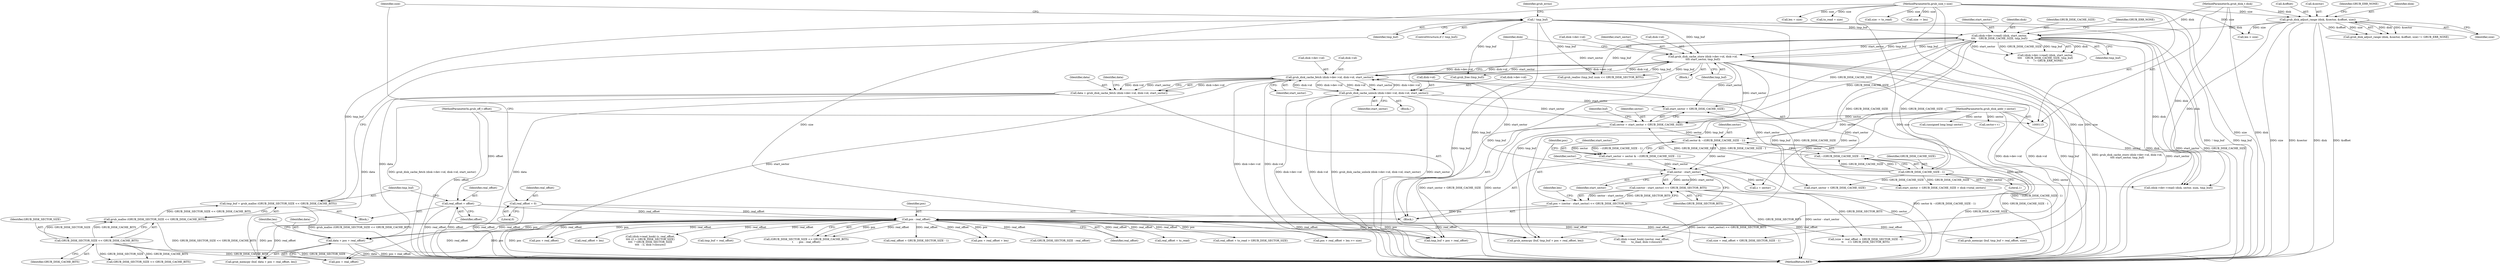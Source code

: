 digraph "0_radare2_c57997e76ec70862174a1b3b3aeb62a6f8570e85@pointer" {
"1000230" [label="(Call,data + pos + real_offset)"];
"1000196" [label="(Call,data = grub_disk_cache_fetch (disk->dev->id, disk->id, start_sector))"];
"1000198" [label="(Call,grub_disk_cache_fetch (disk->dev->id, disk->id, start_sector))"];
"1000236" [label="(Call,grub_disk_cache_unlock (disk->dev->id, disk->id, start_sector))"];
"1000372" [label="(Call,grub_disk_cache_store (disk->dev->id, disk->id,\n\t\t\t\t start_sector, tmp_buf))"];
"1000258" [label="(Call,(disk->dev->read) (disk, start_sector,\n\t\t\t\t    GRUB_DISK_CACHE_SIZE, tmp_buf))"];
"1000124" [label="(Call,grub_disk_adjust_range (disk, &sector, &offset, size))"];
"1000114" [label="(MethodParameterIn,grub_disk_t disk)"];
"1000117" [label="(MethodParameterIn,grub_size_t size)"];
"1000170" [label="(Call,GRUB_DISK_CACHE_SIZE - 1)"];
"1000154" [label="(Call,! tmp_buf)"];
"1000147" [label="(Call,tmp_buf = grub_malloc (GRUB_DISK_SECTOR_SIZE << GRUB_DISK_CACHE_BITS))"];
"1000149" [label="(Call,grub_malloc (GRUB_DISK_SECTOR_SIZE << GRUB_DISK_CACHE_BITS))"];
"1000150" [label="(Call,GRUB_DISK_SECTOR_SIZE << GRUB_DISK_CACHE_BITS)"];
"1000176" [label="(Call,sector - start_sector)"];
"1000167" [label="(Call,sector & ~(GRUB_DISK_CACHE_SIZE - 1))"];
"1000428" [label="(Call,sector = start_sector + GRUB_DISK_CACHE_SIZE)"];
"1000115" [label="(MethodParameterIn,grub_disk_addr_t sector)"];
"1000169" [label="(Call,~(GRUB_DISK_CACHE_SIZE - 1))"];
"1000165" [label="(Call,start_sector = sector & ~(GRUB_DISK_CACHE_SIZE - 1))"];
"1000186" [label="(Call,pos - real_offset)"];
"1000173" [label="(Call,pos = (sector - start_sector) << GRUB_DISK_SECTOR_BITS)"];
"1000175" [label="(Call,(sector - start_sector) << GRUB_DISK_SECTOR_BITS)"];
"1000445" [label="(Call,real_offset = 0)"];
"1000144" [label="(Call,real_offset = offset)"];
"1000116" [label="(MethodParameterIn,grub_off_t offset)"];
"1000147" [label="(Call,tmp_buf = grub_malloc (GRUB_DISK_SECTOR_SIZE << GRUB_DISK_CACHE_BITS))"];
"1000232" [label="(Call,pos + real_offset)"];
"1000296" [label="(Call,(disk->dev->read) (disk, sector, num, tmp_buf))"];
"1000332" [label="(Call,real_offset + to_read)"];
"1000257" [label="(Call,(disk->dev->read) (disk, start_sector,\n\t\t\t\t    GRUB_DISK_CACHE_SIZE, tmp_buf)\n\t      != GRUB_ERR_NONE)"];
"1000313" [label="(Call,grub_memcpy (buf, tmp_buf + real_offset, size))"];
"1000331" [label="(Call,real_offset + to_read > GRUB_DISK_SECTOR_SIZE)"];
"1000145" [label="(Identifier,real_offset)"];
"1000157" [label="(Identifier,grub_errno)"];
"1000262" [label="(Identifier,tmp_buf)"];
"1000126" [label="(Call,&sector)"];
"1000204" [label="(Call,disk->id)"];
"1000131" [label="(Identifier,GRUB_ERR_NONE)"];
"1000215" [label="(Call,pos + real_offset + len >= size)"];
"1000389" [label="(Call,s = sector)"];
"1000366" [label="(Call,tmp_buf + pos + real_offset)"];
"1000245" [label="(Identifier,start_sector)"];
"1000263" [label="(Identifier,GRUB_ERR_NONE)"];
"1000170" [label="(Call,GRUB_DISK_CACHE_SIZE - 1)"];
"1000429" [label="(Identifier,sector)"];
"1000446" [label="(Identifier,real_offset)"];
"1000114" [label="(MethodParameterIn,grub_disk_t disk)"];
"1000196" [label="(Call,data = grub_disk_cache_fetch (disk->dev->id, disk->id, start_sector))"];
"1000183" [label="(Call,GRUB_DISK_SECTOR_SIZE << GRUB_DISK_CACHE_BITS)"];
"1000155" [label="(Identifier,tmp_buf)"];
"1000176" [label="(Call,sector - start_sector)"];
"1000167" [label="(Call,sector & ~(GRUB_DISK_CACHE_SIZE - 1))"];
"1000207" [label="(Identifier,start_sector)"];
"1000373" [label="(Call,disk->dev->id)"];
"1000149" [label="(Call,grub_malloc (GRUB_DISK_SECTOR_SIZE << GRUB_DISK_CACHE_BITS))"];
"1000382" [label="(Identifier,tmp_buf)"];
"1000235" [label="(Identifier,len)"];
"1000260" [label="(Identifier,start_sector)"];
"1000125" [label="(Identifier,disk)"];
"1000251" [label="(Call,start_sector + GRUB_DISK_CACHE_SIZE)"];
"1000237" [label="(Call,disk->dev->id)"];
"1000153" [label="(ControlStructure,if (! tmp_buf))"];
"1000166" [label="(Identifier,start_sector)"];
"1000150" [label="(Call,GRUB_DISK_SECTOR_SIZE << GRUB_DISK_CACHE_BITS)"];
"1000144" [label="(Call,real_offset = offset)"];
"1000447" [label="(Literal,0)"];
"1000179" [label="(Identifier,GRUB_DISK_SECTOR_BITS)"];
"1000199" [label="(Call,disk->dev->id)"];
"1000273" [label="(Call,size + real_offset + GRUB_DISK_SECTOR_SIZE - 1)"];
"1000119" [label="(Block,)"];
"1000230" [label="(Call,data + pos + real_offset)"];
"1000124" [label="(Call,grub_disk_adjust_range (disk, &sector, &offset, size))"];
"1000177" [label="(Identifier,sector)"];
"1000434" [label="(Identifier,buf)"];
"1000453" [label="(MethodReturn,RET)"];
"1000115" [label="(MethodParameterIn,grub_disk_addr_t sector)"];
"1000181" [label="(Identifier,len)"];
"1000154" [label="(Call,! tmp_buf)"];
"1000236" [label="(Call,grub_disk_cache_unlock (disk->dev->id, disk->id, start_sector))"];
"1000385" [label="(Identifier,disk)"];
"1000341" [label="(Call,(disk->read_hook) (sector, real_offset,\n\t\t\t\t       to_read, disk->closure))"];
"1000174" [label="(Identifier,pos)"];
"1000372" [label="(Call,grub_disk_cache_store (disk->dev->id, disk->id,\n\t\t\t\t start_sector, tmp_buf))"];
"1000368" [label="(Call,pos + real_offset)"];
"1000218" [label="(Call,real_offset + len)"];
"1000173" [label="(Call,pos = (sector - start_sector) << GRUB_DISK_SECTOR_BITS)"];
"1000210" [label="(Block,)"];
"1000123" [label="(Call,grub_disk_adjust_range (disk, &sector, &offset, size) != GRUB_ERR_NONE)"];
"1000399" [label="(Call,(disk->read_hook) (s, real_offset,\n\t\t\t\t ((l > GRUB_DISK_SECTOR_SIZE)\n\t\t\t\t  ? GRUB_DISK_SECTOR_SIZE\n\t\t\t\t  : l), disk->closure))"];
"1000137" [label="(Call,(unsigned long long) sector)"];
"1000151" [label="(Identifier,GRUB_DISK_SECTOR_SIZE)"];
"1000175" [label="(Call,(sector - start_sector) << GRUB_DISK_SECTOR_BITS)"];
"1000148" [label="(Identifier,tmp_buf)"];
"1000250" [label="(Call,start_sector + GRUB_DISK_CACHE_SIZE > disk->total_sectors)"];
"1000116" [label="(MethodParameterIn,grub_off_t offset)"];
"1000198" [label="(Call,grub_disk_cache_fetch (disk->dev->id, disk->id, start_sector))"];
"1000160" [label="(Block,)"];
"1000315" [label="(Call,tmp_buf + real_offset)"];
"1000231" [label="(Identifier,data)"];
"1000165" [label="(Call,start_sector = sector & ~(GRUB_DISK_CACHE_SIZE - 1))"];
"1000146" [label="(Identifier,offset)"];
"1000117" [label="(MethodParameterIn,grub_size_t size)"];
"1000381" [label="(Identifier,start_sector)"];
"1000182" [label="(Call,(GRUB_DISK_SECTOR_SIZE << GRUB_DISK_CACHE_BITS)\n\t     - pos - real_offset)"];
"1000209" [label="(Identifier,data)"];
"1000259" [label="(Identifier,disk)"];
"1000428" [label="(Call,sector = start_sector + GRUB_DISK_CACHE_SIZE)"];
"1000152" [label="(Identifier,GRUB_DISK_CACHE_BITS)"];
"1000430" [label="(Call,start_sector + GRUB_DISK_CACHE_SIZE)"];
"1000378" [label="(Call,disk->id)"];
"1000275" [label="(Call,real_offset + GRUB_DISK_SECTOR_SIZE - 1)"];
"1000169" [label="(Call,~(GRUB_DISK_CACHE_SIZE - 1))"];
"1000193" [label="(Call,len = size)"];
"1000186" [label="(Call,pos - real_offset)"];
"1000197" [label="(Identifier,data)"];
"1000283" [label="(Call,grub_realloc (tmp_buf, num << GRUB_DISK_SECTOR_BITS))"];
"1000327" [label="(Call,to_read = size)"];
"1000178" [label="(Identifier,start_sector)"];
"1000190" [label="(Call,len > size)"];
"1000258" [label="(Call,(disk->dev->read) (disk, start_sector,\n\t\t\t\t    GRUB_DISK_CACHE_SIZE, tmp_buf))"];
"1000216" [label="(Call,pos + real_offset + len)"];
"1000449" [label="(Call,grub_free (tmp_buf))"];
"1000355" [label="(Call,size -= to_read)"];
"1000130" [label="(Identifier,size)"];
"1000159" [label="(Identifier,size)"];
"1000172" [label="(Literal,1)"];
"1000353" [label="(Call,sector++)"];
"1000242" [label="(Call,disk->id)"];
"1000338" [label="(Call,GRUB_DISK_SECTOR_SIZE - real_offset)"];
"1000228" [label="(Call,grub_memcpy (buf, data + pos + real_offset, len))"];
"1000364" [label="(Call,grub_memcpy (buf, tmp_buf + pos + real_offset, len))"];
"1000128" [label="(Call,&offset)"];
"1000168" [label="(Identifier,sector)"];
"1000261" [label="(Identifier,GRUB_DISK_CACHE_SIZE)"];
"1000188" [label="(Identifier,real_offset)"];
"1000272" [label="(Call,(size + real_offset + GRUB_DISK_SECTOR_SIZE - 1)\n\t\t     >> GRUB_DISK_SECTOR_BITS)"];
"1000445" [label="(Call,real_offset = 0)"];
"1000442" [label="(Call,size -= len)"];
"1000247" [label="(Block,)"];
"1000187" [label="(Identifier,pos)"];
"1000171" [label="(Identifier,GRUB_DISK_CACHE_SIZE)"];
"1000230" -> "1000228"  [label="AST: "];
"1000230" -> "1000232"  [label="CFG: "];
"1000231" -> "1000230"  [label="AST: "];
"1000232" -> "1000230"  [label="AST: "];
"1000235" -> "1000230"  [label="CFG: "];
"1000230" -> "1000453"  [label="DDG: data"];
"1000230" -> "1000453"  [label="DDG: pos + real_offset"];
"1000196" -> "1000230"  [label="DDG: data"];
"1000186" -> "1000230"  [label="DDG: pos"];
"1000186" -> "1000230"  [label="DDG: real_offset"];
"1000196" -> "1000160"  [label="AST: "];
"1000196" -> "1000198"  [label="CFG: "];
"1000197" -> "1000196"  [label="AST: "];
"1000198" -> "1000196"  [label="AST: "];
"1000209" -> "1000196"  [label="CFG: "];
"1000196" -> "1000453"  [label="DDG: data"];
"1000196" -> "1000453"  [label="DDG: grub_disk_cache_fetch (disk->dev->id, disk->id, start_sector)"];
"1000198" -> "1000196"  [label="DDG: disk->dev->id"];
"1000198" -> "1000196"  [label="DDG: disk->id"];
"1000198" -> "1000196"  [label="DDG: start_sector"];
"1000196" -> "1000228"  [label="DDG: data"];
"1000198" -> "1000207"  [label="CFG: "];
"1000199" -> "1000198"  [label="AST: "];
"1000204" -> "1000198"  [label="AST: "];
"1000207" -> "1000198"  [label="AST: "];
"1000198" -> "1000453"  [label="DDG: start_sector"];
"1000198" -> "1000453"  [label="DDG: disk->dev->id"];
"1000198" -> "1000453"  [label="DDG: disk->id"];
"1000236" -> "1000198"  [label="DDG: disk->dev->id"];
"1000236" -> "1000198"  [label="DDG: disk->id"];
"1000372" -> "1000198"  [label="DDG: disk->dev->id"];
"1000372" -> "1000198"  [label="DDG: disk->id"];
"1000176" -> "1000198"  [label="DDG: start_sector"];
"1000198" -> "1000236"  [label="DDG: disk->dev->id"];
"1000198" -> "1000236"  [label="DDG: disk->id"];
"1000198" -> "1000236"  [label="DDG: start_sector"];
"1000198" -> "1000250"  [label="DDG: start_sector"];
"1000198" -> "1000251"  [label="DDG: start_sector"];
"1000198" -> "1000258"  [label="DDG: start_sector"];
"1000198" -> "1000372"  [label="DDG: disk->dev->id"];
"1000198" -> "1000372"  [label="DDG: disk->id"];
"1000198" -> "1000372"  [label="DDG: start_sector"];
"1000236" -> "1000210"  [label="AST: "];
"1000236" -> "1000245"  [label="CFG: "];
"1000237" -> "1000236"  [label="AST: "];
"1000242" -> "1000236"  [label="AST: "];
"1000245" -> "1000236"  [label="AST: "];
"1000385" -> "1000236"  [label="CFG: "];
"1000236" -> "1000453"  [label="DDG: disk->dev->id"];
"1000236" -> "1000453"  [label="DDG: grub_disk_cache_unlock (disk->dev->id, disk->id, start_sector)"];
"1000236" -> "1000453"  [label="DDG: disk->id"];
"1000236" -> "1000453"  [label="DDG: start_sector"];
"1000236" -> "1000428"  [label="DDG: start_sector"];
"1000236" -> "1000430"  [label="DDG: start_sector"];
"1000372" -> "1000247"  [label="AST: "];
"1000372" -> "1000382"  [label="CFG: "];
"1000373" -> "1000372"  [label="AST: "];
"1000378" -> "1000372"  [label="AST: "];
"1000381" -> "1000372"  [label="AST: "];
"1000382" -> "1000372"  [label="AST: "];
"1000385" -> "1000372"  [label="CFG: "];
"1000372" -> "1000453"  [label="DDG: disk->dev->id"];
"1000372" -> "1000453"  [label="DDG: disk->id"];
"1000372" -> "1000453"  [label="DDG: tmp_buf"];
"1000372" -> "1000453"  [label="DDG: grub_disk_cache_store (disk->dev->id, disk->id,\n\t\t\t\t start_sector, tmp_buf)"];
"1000372" -> "1000453"  [label="DDG: start_sector"];
"1000372" -> "1000258"  [label="DDG: tmp_buf"];
"1000372" -> "1000283"  [label="DDG: tmp_buf"];
"1000372" -> "1000364"  [label="DDG: tmp_buf"];
"1000372" -> "1000366"  [label="DDG: tmp_buf"];
"1000258" -> "1000372"  [label="DDG: start_sector"];
"1000258" -> "1000372"  [label="DDG: tmp_buf"];
"1000154" -> "1000372"  [label="DDG: tmp_buf"];
"1000372" -> "1000428"  [label="DDG: start_sector"];
"1000372" -> "1000430"  [label="DDG: start_sector"];
"1000372" -> "1000449"  [label="DDG: tmp_buf"];
"1000258" -> "1000257"  [label="AST: "];
"1000258" -> "1000262"  [label="CFG: "];
"1000259" -> "1000258"  [label="AST: "];
"1000260" -> "1000258"  [label="AST: "];
"1000261" -> "1000258"  [label="AST: "];
"1000262" -> "1000258"  [label="AST: "];
"1000263" -> "1000258"  [label="CFG: "];
"1000258" -> "1000453"  [label="DDG: disk"];
"1000258" -> "1000453"  [label="DDG: start_sector"];
"1000258" -> "1000453"  [label="DDG: GRUB_DISK_CACHE_SIZE"];
"1000258" -> "1000170"  [label="DDG: GRUB_DISK_CACHE_SIZE"];
"1000258" -> "1000257"  [label="DDG: disk"];
"1000258" -> "1000257"  [label="DDG: start_sector"];
"1000258" -> "1000257"  [label="DDG: GRUB_DISK_CACHE_SIZE"];
"1000258" -> "1000257"  [label="DDG: tmp_buf"];
"1000124" -> "1000258"  [label="DDG: disk"];
"1000114" -> "1000258"  [label="DDG: disk"];
"1000170" -> "1000258"  [label="DDG: GRUB_DISK_CACHE_SIZE"];
"1000154" -> "1000258"  [label="DDG: tmp_buf"];
"1000258" -> "1000283"  [label="DDG: tmp_buf"];
"1000258" -> "1000296"  [label="DDG: disk"];
"1000258" -> "1000364"  [label="DDG: tmp_buf"];
"1000258" -> "1000366"  [label="DDG: tmp_buf"];
"1000258" -> "1000428"  [label="DDG: GRUB_DISK_CACHE_SIZE"];
"1000258" -> "1000430"  [label="DDG: GRUB_DISK_CACHE_SIZE"];
"1000124" -> "1000123"  [label="AST: "];
"1000124" -> "1000130"  [label="CFG: "];
"1000125" -> "1000124"  [label="AST: "];
"1000126" -> "1000124"  [label="AST: "];
"1000128" -> "1000124"  [label="AST: "];
"1000130" -> "1000124"  [label="AST: "];
"1000131" -> "1000124"  [label="CFG: "];
"1000124" -> "1000453"  [label="DDG: size"];
"1000124" -> "1000453"  [label="DDG: &sector"];
"1000124" -> "1000453"  [label="DDG: disk"];
"1000124" -> "1000453"  [label="DDG: &offset"];
"1000124" -> "1000123"  [label="DDG: disk"];
"1000124" -> "1000123"  [label="DDG: &sector"];
"1000124" -> "1000123"  [label="DDG: &offset"];
"1000124" -> "1000123"  [label="DDG: size"];
"1000114" -> "1000124"  [label="DDG: disk"];
"1000117" -> "1000124"  [label="DDG: size"];
"1000124" -> "1000190"  [label="DDG: size"];
"1000124" -> "1000296"  [label="DDG: disk"];
"1000114" -> "1000113"  [label="AST: "];
"1000114" -> "1000453"  [label="DDG: disk"];
"1000114" -> "1000296"  [label="DDG: disk"];
"1000117" -> "1000113"  [label="AST: "];
"1000117" -> "1000453"  [label="DDG: size"];
"1000117" -> "1000190"  [label="DDG: size"];
"1000117" -> "1000193"  [label="DDG: size"];
"1000117" -> "1000215"  [label="DDG: size"];
"1000117" -> "1000272"  [label="DDG: size"];
"1000117" -> "1000273"  [label="DDG: size"];
"1000117" -> "1000313"  [label="DDG: size"];
"1000117" -> "1000327"  [label="DDG: size"];
"1000117" -> "1000355"  [label="DDG: size"];
"1000117" -> "1000442"  [label="DDG: size"];
"1000170" -> "1000169"  [label="AST: "];
"1000170" -> "1000172"  [label="CFG: "];
"1000171" -> "1000170"  [label="AST: "];
"1000172" -> "1000170"  [label="AST: "];
"1000169" -> "1000170"  [label="CFG: "];
"1000170" -> "1000453"  [label="DDG: GRUB_DISK_CACHE_SIZE"];
"1000170" -> "1000169"  [label="DDG: GRUB_DISK_CACHE_SIZE"];
"1000170" -> "1000169"  [label="DDG: 1"];
"1000170" -> "1000250"  [label="DDG: GRUB_DISK_CACHE_SIZE"];
"1000170" -> "1000251"  [label="DDG: GRUB_DISK_CACHE_SIZE"];
"1000170" -> "1000428"  [label="DDG: GRUB_DISK_CACHE_SIZE"];
"1000170" -> "1000430"  [label="DDG: GRUB_DISK_CACHE_SIZE"];
"1000154" -> "1000153"  [label="AST: "];
"1000154" -> "1000155"  [label="CFG: "];
"1000155" -> "1000154"  [label="AST: "];
"1000157" -> "1000154"  [label="CFG: "];
"1000159" -> "1000154"  [label="CFG: "];
"1000154" -> "1000453"  [label="DDG: tmp_buf"];
"1000154" -> "1000453"  [label="DDG: ! tmp_buf"];
"1000147" -> "1000154"  [label="DDG: tmp_buf"];
"1000154" -> "1000283"  [label="DDG: tmp_buf"];
"1000154" -> "1000364"  [label="DDG: tmp_buf"];
"1000154" -> "1000366"  [label="DDG: tmp_buf"];
"1000154" -> "1000449"  [label="DDG: tmp_buf"];
"1000147" -> "1000119"  [label="AST: "];
"1000147" -> "1000149"  [label="CFG: "];
"1000148" -> "1000147"  [label="AST: "];
"1000149" -> "1000147"  [label="AST: "];
"1000155" -> "1000147"  [label="CFG: "];
"1000147" -> "1000453"  [label="DDG: grub_malloc (GRUB_DISK_SECTOR_SIZE << GRUB_DISK_CACHE_BITS)"];
"1000149" -> "1000147"  [label="DDG: GRUB_DISK_SECTOR_SIZE << GRUB_DISK_CACHE_BITS"];
"1000149" -> "1000150"  [label="CFG: "];
"1000150" -> "1000149"  [label="AST: "];
"1000149" -> "1000453"  [label="DDG: GRUB_DISK_SECTOR_SIZE << GRUB_DISK_CACHE_BITS"];
"1000150" -> "1000149"  [label="DDG: GRUB_DISK_SECTOR_SIZE"];
"1000150" -> "1000149"  [label="DDG: GRUB_DISK_CACHE_BITS"];
"1000150" -> "1000152"  [label="CFG: "];
"1000151" -> "1000150"  [label="AST: "];
"1000152" -> "1000150"  [label="AST: "];
"1000150" -> "1000453"  [label="DDG: GRUB_DISK_SECTOR_SIZE"];
"1000150" -> "1000453"  [label="DDG: GRUB_DISK_CACHE_BITS"];
"1000150" -> "1000183"  [label="DDG: GRUB_DISK_SECTOR_SIZE"];
"1000150" -> "1000183"  [label="DDG: GRUB_DISK_CACHE_BITS"];
"1000176" -> "1000175"  [label="AST: "];
"1000176" -> "1000178"  [label="CFG: "];
"1000177" -> "1000176"  [label="AST: "];
"1000178" -> "1000176"  [label="AST: "];
"1000179" -> "1000176"  [label="CFG: "];
"1000176" -> "1000453"  [label="DDG: sector"];
"1000176" -> "1000175"  [label="DDG: sector"];
"1000176" -> "1000175"  [label="DDG: start_sector"];
"1000167" -> "1000176"  [label="DDG: sector"];
"1000115" -> "1000176"  [label="DDG: sector"];
"1000165" -> "1000176"  [label="DDG: start_sector"];
"1000176" -> "1000296"  [label="DDG: sector"];
"1000176" -> "1000389"  [label="DDG: sector"];
"1000167" -> "1000165"  [label="AST: "];
"1000167" -> "1000169"  [label="CFG: "];
"1000168" -> "1000167"  [label="AST: "];
"1000169" -> "1000167"  [label="AST: "];
"1000165" -> "1000167"  [label="CFG: "];
"1000167" -> "1000453"  [label="DDG: ~(GRUB_DISK_CACHE_SIZE - 1)"];
"1000167" -> "1000165"  [label="DDG: sector"];
"1000167" -> "1000165"  [label="DDG: ~(GRUB_DISK_CACHE_SIZE - 1)"];
"1000428" -> "1000167"  [label="DDG: sector"];
"1000115" -> "1000167"  [label="DDG: sector"];
"1000169" -> "1000167"  [label="DDG: GRUB_DISK_CACHE_SIZE - 1"];
"1000428" -> "1000160"  [label="AST: "];
"1000428" -> "1000430"  [label="CFG: "];
"1000429" -> "1000428"  [label="AST: "];
"1000430" -> "1000428"  [label="AST: "];
"1000434" -> "1000428"  [label="CFG: "];
"1000428" -> "1000453"  [label="DDG: start_sector + GRUB_DISK_CACHE_SIZE"];
"1000428" -> "1000453"  [label="DDG: sector"];
"1000115" -> "1000428"  [label="DDG: sector"];
"1000115" -> "1000113"  [label="AST: "];
"1000115" -> "1000453"  [label="DDG: sector"];
"1000115" -> "1000137"  [label="DDG: sector"];
"1000115" -> "1000296"  [label="DDG: sector"];
"1000115" -> "1000341"  [label="DDG: sector"];
"1000115" -> "1000353"  [label="DDG: sector"];
"1000115" -> "1000389"  [label="DDG: sector"];
"1000169" -> "1000453"  [label="DDG: GRUB_DISK_CACHE_SIZE - 1"];
"1000165" -> "1000160"  [label="AST: "];
"1000166" -> "1000165"  [label="AST: "];
"1000174" -> "1000165"  [label="CFG: "];
"1000165" -> "1000453"  [label="DDG: sector & ~(GRUB_DISK_CACHE_SIZE - 1)"];
"1000186" -> "1000182"  [label="AST: "];
"1000186" -> "1000188"  [label="CFG: "];
"1000187" -> "1000186"  [label="AST: "];
"1000188" -> "1000186"  [label="AST: "];
"1000182" -> "1000186"  [label="CFG: "];
"1000186" -> "1000453"  [label="DDG: pos"];
"1000186" -> "1000182"  [label="DDG: pos"];
"1000186" -> "1000182"  [label="DDG: real_offset"];
"1000173" -> "1000186"  [label="DDG: pos"];
"1000445" -> "1000186"  [label="DDG: real_offset"];
"1000144" -> "1000186"  [label="DDG: real_offset"];
"1000186" -> "1000215"  [label="DDG: pos"];
"1000186" -> "1000215"  [label="DDG: real_offset"];
"1000186" -> "1000216"  [label="DDG: pos"];
"1000186" -> "1000216"  [label="DDG: real_offset"];
"1000186" -> "1000218"  [label="DDG: real_offset"];
"1000186" -> "1000228"  [label="DDG: pos"];
"1000186" -> "1000228"  [label="DDG: real_offset"];
"1000186" -> "1000232"  [label="DDG: pos"];
"1000186" -> "1000232"  [label="DDG: real_offset"];
"1000186" -> "1000272"  [label="DDG: real_offset"];
"1000186" -> "1000273"  [label="DDG: real_offset"];
"1000186" -> "1000275"  [label="DDG: real_offset"];
"1000186" -> "1000313"  [label="DDG: real_offset"];
"1000186" -> "1000315"  [label="DDG: real_offset"];
"1000186" -> "1000331"  [label="DDG: real_offset"];
"1000186" -> "1000332"  [label="DDG: real_offset"];
"1000186" -> "1000338"  [label="DDG: real_offset"];
"1000186" -> "1000341"  [label="DDG: real_offset"];
"1000186" -> "1000364"  [label="DDG: pos"];
"1000186" -> "1000364"  [label="DDG: real_offset"];
"1000186" -> "1000366"  [label="DDG: pos"];
"1000186" -> "1000366"  [label="DDG: real_offset"];
"1000186" -> "1000368"  [label="DDG: pos"];
"1000186" -> "1000368"  [label="DDG: real_offset"];
"1000186" -> "1000399"  [label="DDG: real_offset"];
"1000173" -> "1000160"  [label="AST: "];
"1000173" -> "1000175"  [label="CFG: "];
"1000174" -> "1000173"  [label="AST: "];
"1000175" -> "1000173"  [label="AST: "];
"1000181" -> "1000173"  [label="CFG: "];
"1000173" -> "1000453"  [label="DDG: (sector - start_sector) << GRUB_DISK_SECTOR_BITS"];
"1000175" -> "1000173"  [label="DDG: sector - start_sector"];
"1000175" -> "1000173"  [label="DDG: GRUB_DISK_SECTOR_BITS"];
"1000175" -> "1000179"  [label="CFG: "];
"1000179" -> "1000175"  [label="AST: "];
"1000175" -> "1000453"  [label="DDG: GRUB_DISK_SECTOR_BITS"];
"1000175" -> "1000453"  [label="DDG: sector - start_sector"];
"1000175" -> "1000272"  [label="DDG: GRUB_DISK_SECTOR_BITS"];
"1000445" -> "1000160"  [label="AST: "];
"1000445" -> "1000447"  [label="CFG: "];
"1000446" -> "1000445"  [label="AST: "];
"1000447" -> "1000445"  [label="AST: "];
"1000159" -> "1000445"  [label="CFG: "];
"1000445" -> "1000453"  [label="DDG: real_offset"];
"1000144" -> "1000119"  [label="AST: "];
"1000144" -> "1000146"  [label="CFG: "];
"1000145" -> "1000144"  [label="AST: "];
"1000146" -> "1000144"  [label="AST: "];
"1000148" -> "1000144"  [label="CFG: "];
"1000144" -> "1000453"  [label="DDG: real_offset"];
"1000144" -> "1000453"  [label="DDG: offset"];
"1000116" -> "1000144"  [label="DDG: offset"];
"1000116" -> "1000113"  [label="AST: "];
"1000116" -> "1000453"  [label="DDG: offset"];
}
